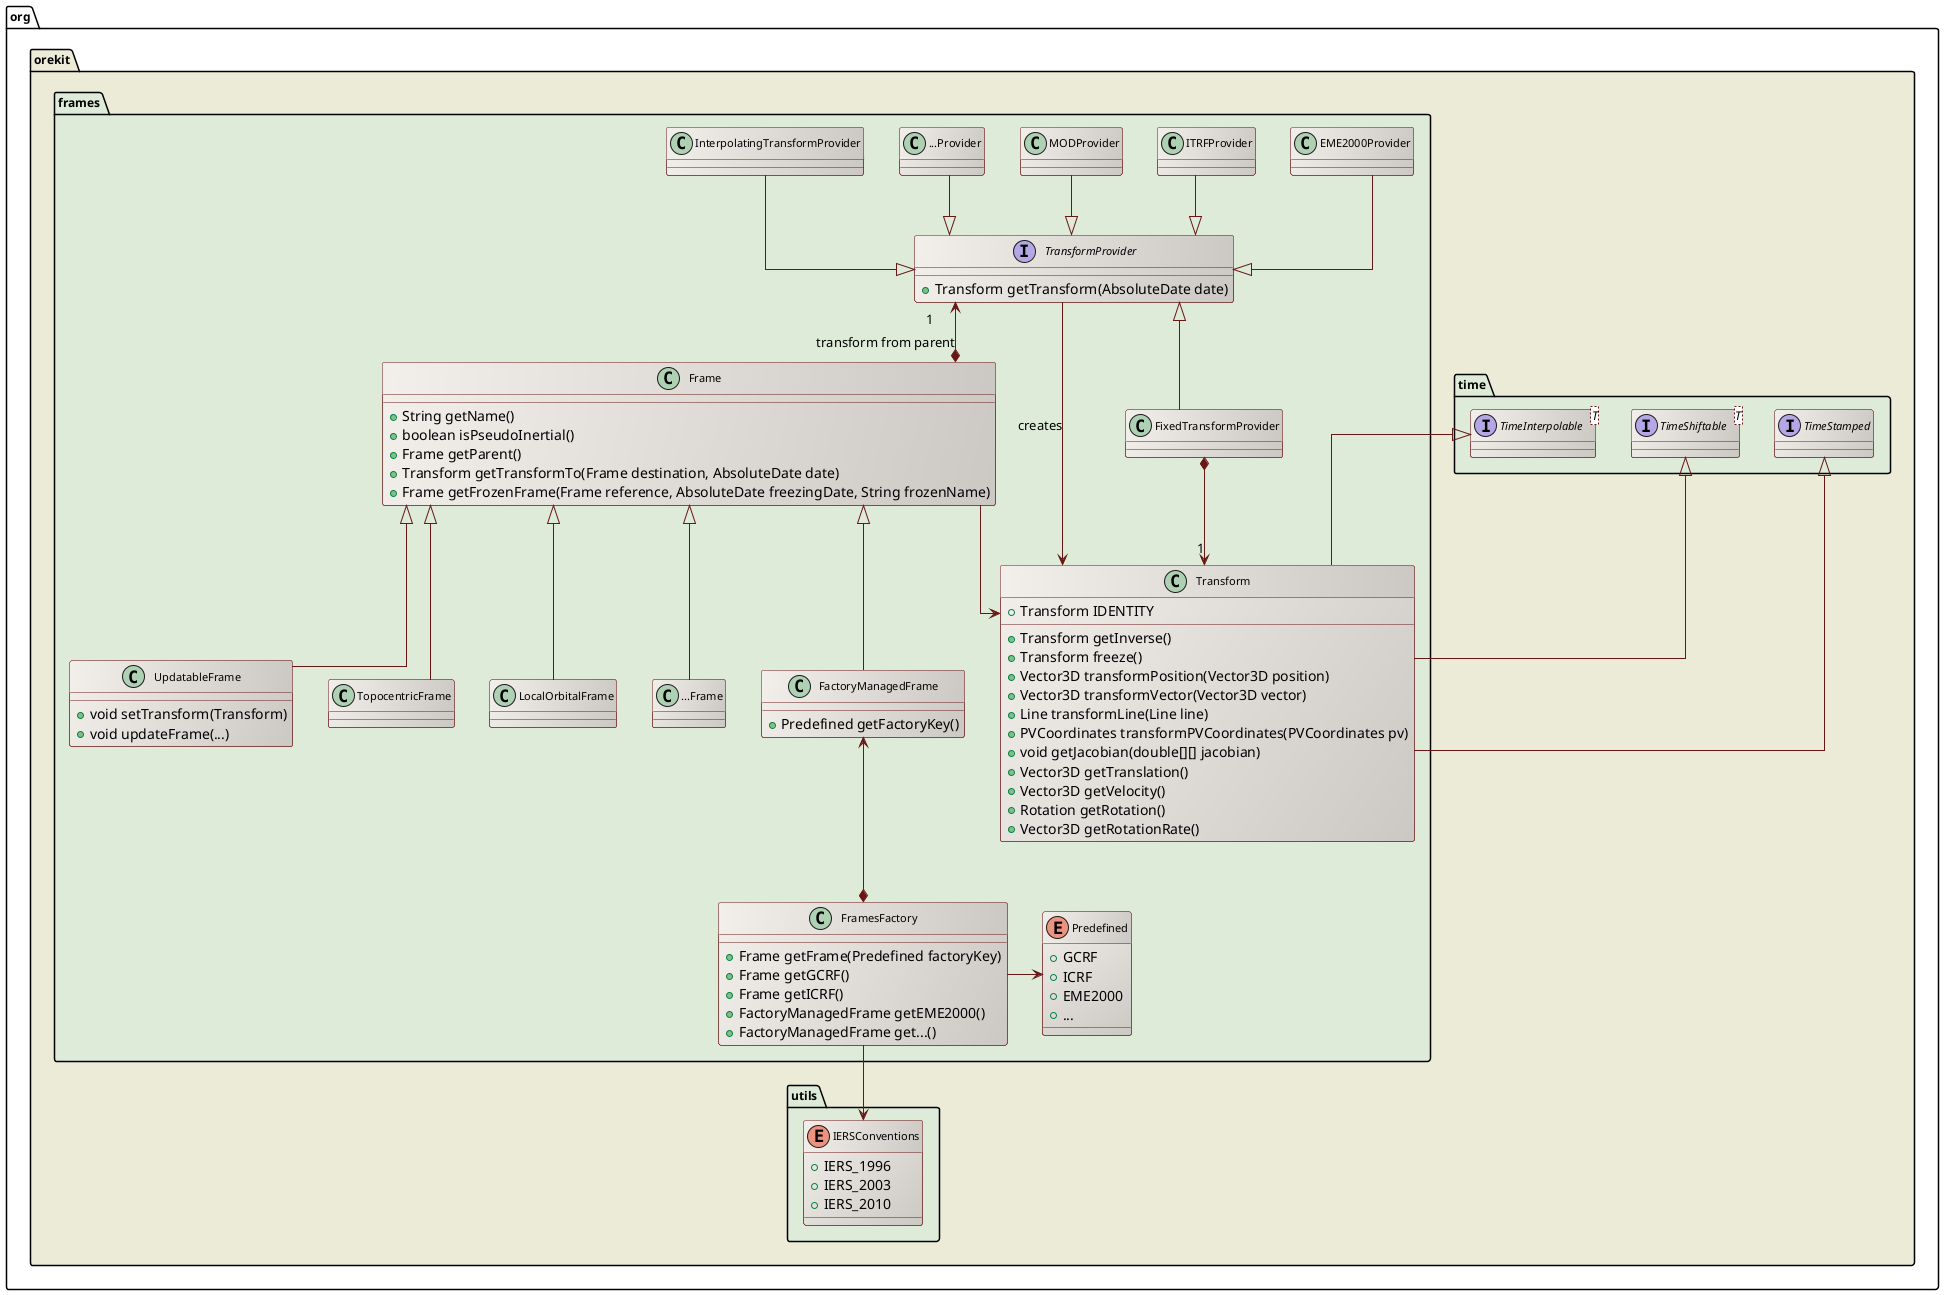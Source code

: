 ' Copyright 2002-2021 CS GROUP
' Licensed to CS GROUP (CS) under one or more
' contributor license agreements.  See the NOTICE file distributed with
' this work for additional information regarding copyright ownership.
' CS licenses this file to You under the Apache License, Version 2.0
' (the "License"); you may not use this file except in compliance with
' the License.  You may obtain a copy of the License at
'
'   http://www.apache.org/licenses/LICENSE-2.0
'
' Unless required by applicable law or agreed to in writing, software
' distributed under the License is distributed on an "AS IS" BASIS,
' WITHOUT WARRANTIES OR CONDITIONS OF ANY KIND, either express or implied.
' See the License for the specific language governing permissions and
' limitations under the License.
 
@startuml

  skinparam svek                  true
  skinparam ClassBackgroundColor  #F3EFEB/CCC9C5
  skinparam ClassArrowColor       #691616
  skinparam ClassBorderColor      #691616
  skinparam NoteBackgroundColor   #F3EFEB
  skinparam NoteBorderColor       #691616
  skinparam NoteFontColor         #691616
  skinparam ClassFontSize         11
  skinparam PackageFontSize       12
  skinparam linetype              ortho

  package org.orekit #ECEBD8 {

    package time #DDEBD8 {
      interface TimeStamped
      interface "TimeShiftable<T>" as TimeShiftable_T_
      interface "TimeInterpolable<T>" as TimeInterpolable_T_
    }

    package frames #DDEBD8 {

    class Frame {
      +String getName()
      +boolean isPseudoInertial()
      +Frame getParent()
      +Transform getTransformTo(Frame destination, AbsoluteDate date)
      +Frame getFrozenFrame(Frame reference, AbsoluteDate freezingDate, String frozenName)
    }

    class EME2000Provider
    class ITRFProvider
    class MODProvider
    class "...Provider" as DummyProvider

    interface TransformProvider {
      +Transform getTransform(AbsoluteDate date)
    }

    class Transform {
      +Transform IDENTITY
      +Transform getInverse()
      +Transform freeze()
      +Vector3D transformPosition(Vector3D position)
      +Vector3D transformVector(Vector3D vector)
      +Line transformLine(Line line)
      +PVCoordinates transformPVCoordinates(PVCoordinates pv)
      +void getJacobian(double[][] jacobian)
      +Vector3D getTranslation()
      +Vector3D getVelocity()
      +Rotation getRotation()
      +Vector3D getRotationRate()
    }

    class UpdatableFrame {
      +void setTransform(Transform)
      +void updateFrame(...)
    }

    class TopocentricFrame
    class LocalOrbitalFrame
    class "...Frame" as DummyFrame
    class FactoryManagedFrame {
      +Predefined getFactoryKey()
    }

    enum Predefined {
      +GCRF
      +ICRF
      +EME2000
      +...
    }

    class FramesFactory {
      +Frame getFrame(Predefined factoryKey)
      +Frame getGCRF()
      +Frame getICRF()
      +FactoryManagedFrame getEME2000()
      +FactoryManagedFrame get...()
    }

    TransformProvider --> Transform : creates
    TransformProvider "1" <--* Frame : transform from parent
    Frame               -right->        Transform
    Frame               <|--       UpdatableFrame
    Frame               <|--       TopocentricFrame
    Frame               <|--       LocalOrbitalFrame
    Frame               <|--       DummyFrame
    Frame               <|--       FactoryManagedFrame
    FactoryManagedFrame <--*       FramesFactory
    Predefined <-left- FramesFactory

    InterpolatingTransformProvider --|> TransformProvider
'    InterpolatingTransformProvider *--> "1" TimeStampedCache
    TransformProvider <|-- FixedTransformProvider
    FixedTransformProvider *--> "1" Transform       
    EME2000Provider        --|> TransformProvider
    ITRFProvider           --|> TransformProvider
    MODProvider            --|> TransformProvider
    DummyProvider          --|> TransformProvider

  }

  TimeStamped         <|-- Transform
  TimeShiftable_T_    <|-- Transform
  TimeInterpolable_T_ <|-- Transform

    package utils #DDEBD8 {
      enum IERSConventions {
        +IERS_1996
        +IERS_2003
        +IERS_2010
      }
      FramesFactory --> IERSConventions
    }

  }

@enduml
